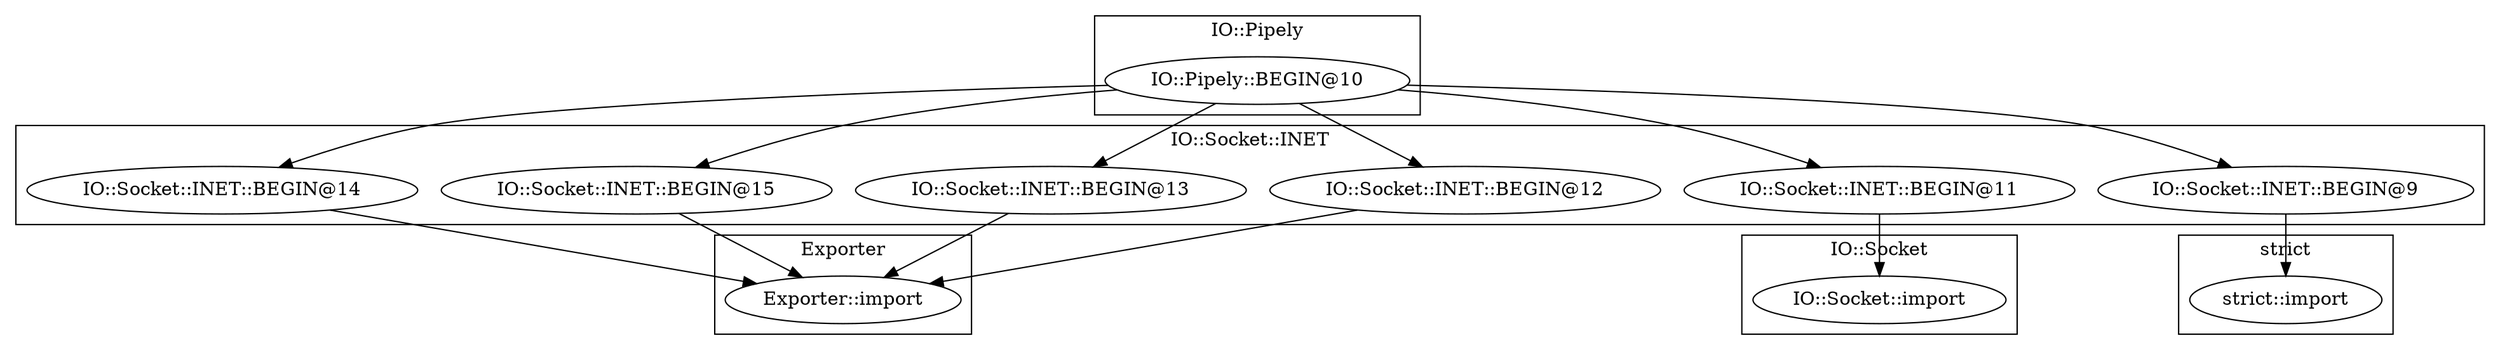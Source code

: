 digraph {
graph [overlap=false]
subgraph cluster_IO_Socket {
	label="IO::Socket";
	"IO::Socket::import";
}
subgraph cluster_Exporter {
	label="Exporter";
	"Exporter::import";
}
subgraph cluster_IO_Socket_INET {
	label="IO::Socket::INET";
	"IO::Socket::INET::BEGIN@12";
	"IO::Socket::INET::BEGIN@11";
	"IO::Socket::INET::BEGIN@9";
	"IO::Socket::INET::BEGIN@14";
	"IO::Socket::INET::BEGIN@13";
	"IO::Socket::INET::BEGIN@15";
}
subgraph cluster_strict {
	label="strict";
	"strict::import";
}
subgraph cluster_IO_Pipely {
	label="IO::Pipely";
	"IO::Pipely::BEGIN@10";
}
"IO::Socket::INET::BEGIN@15" -> "Exporter::import";
"IO::Socket::INET::BEGIN@13" -> "Exporter::import";
"IO::Socket::INET::BEGIN@14" -> "Exporter::import";
"IO::Socket::INET::BEGIN@12" -> "Exporter::import";
"IO::Socket::INET::BEGIN@11" -> "IO::Socket::import";
"IO::Socket::INET::BEGIN@9" -> "strict::import";
"IO::Pipely::BEGIN@10" -> "IO::Socket::INET::BEGIN@9";
"IO::Pipely::BEGIN@10" -> "IO::Socket::INET::BEGIN@11";
"IO::Pipely::BEGIN@10" -> "IO::Socket::INET::BEGIN@14";
"IO::Pipely::BEGIN@10" -> "IO::Socket::INET::BEGIN@15";
"IO::Pipely::BEGIN@10" -> "IO::Socket::INET::BEGIN@12";
"IO::Pipely::BEGIN@10" -> "IO::Socket::INET::BEGIN@13";
}
